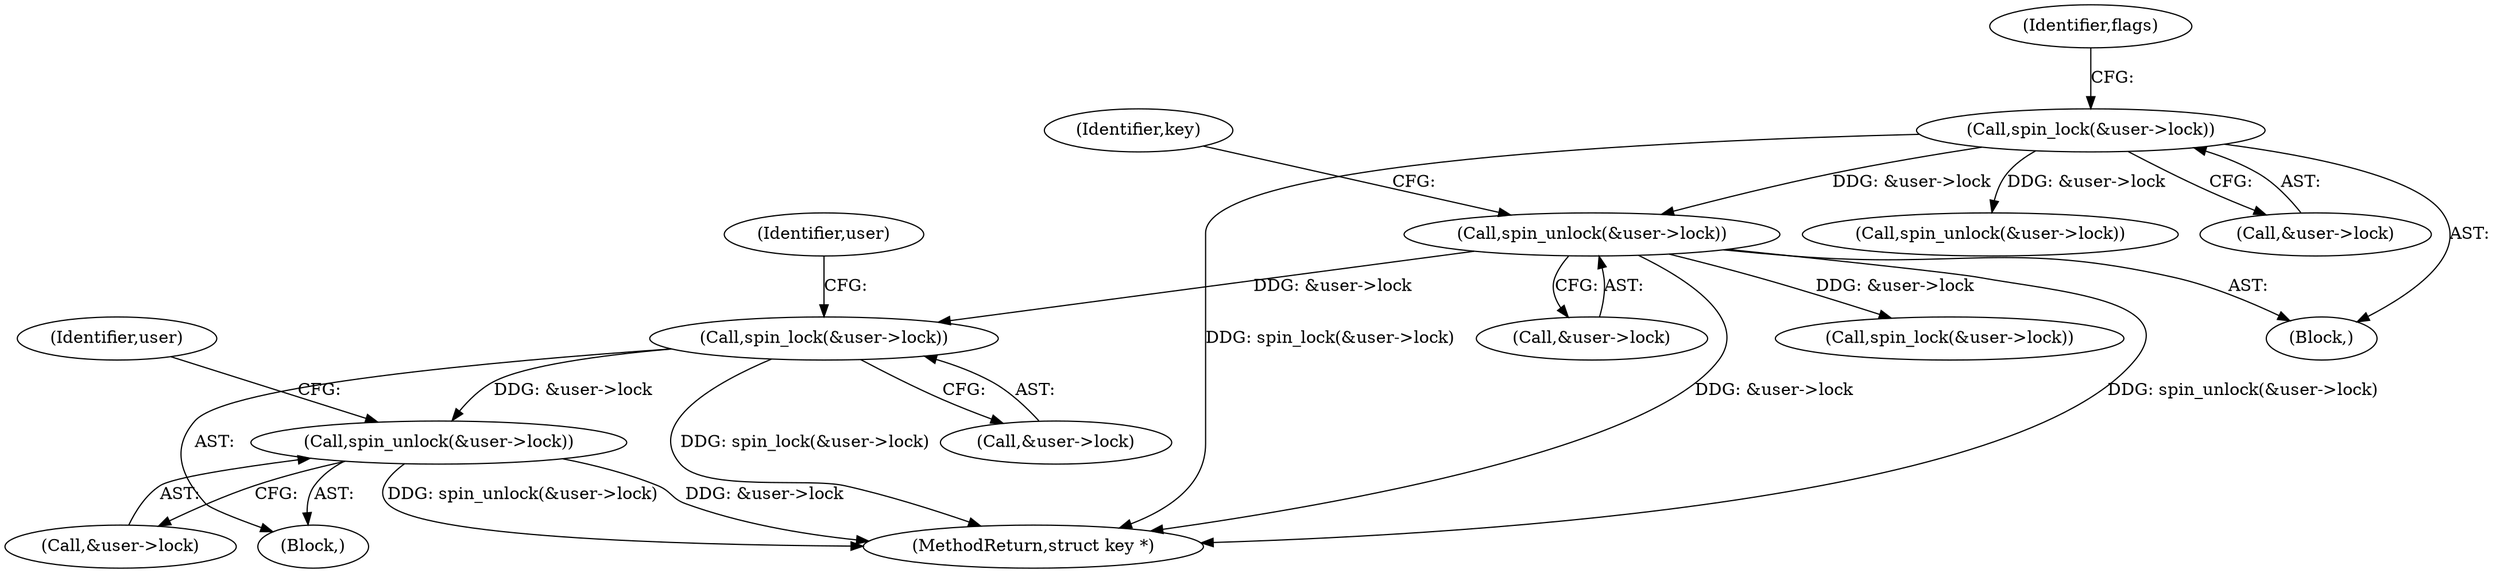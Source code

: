 digraph "0_linux_237bbd29f7a049d310d907f4b2716a7feef9abf3@pointer" {
"1000463" [label="(Call,spin_lock(&user->lock))"];
"1000247" [label="(Call,spin_unlock(&user->lock))"];
"1000200" [label="(Call,spin_lock(&user->lock))"];
"1000477" [label="(Call,spin_unlock(&user->lock))"];
"1000464" [label="(Call,&user->lock)"];
"1000200" [label="(Call,spin_lock(&user->lock))"];
"1000463" [label="(Call,spin_lock(&user->lock))"];
"1000470" [label="(Identifier,user)"];
"1000247" [label="(Call,spin_unlock(&user->lock))"];
"1000505" [label="(MethodReturn,struct key *)"];
"1000253" [label="(Identifier,key)"];
"1000477" [label="(Call,spin_unlock(&user->lock))"];
"1000426" [label="(Call,spin_lock(&user->lock))"];
"1000492" [label="(Call,spin_unlock(&user->lock))"];
"1000478" [label="(Call,&user->lock)"];
"1000483" [label="(Identifier,user)"];
"1000462" [label="(Block,)"];
"1000181" [label="(Block,)"];
"1000201" [label="(Call,&user->lock)"];
"1000208" [label="(Identifier,flags)"];
"1000248" [label="(Call,&user->lock)"];
"1000463" -> "1000462"  [label="AST: "];
"1000463" -> "1000464"  [label="CFG: "];
"1000464" -> "1000463"  [label="AST: "];
"1000470" -> "1000463"  [label="CFG: "];
"1000463" -> "1000505"  [label="DDG: spin_lock(&user->lock)"];
"1000247" -> "1000463"  [label="DDG: &user->lock"];
"1000463" -> "1000477"  [label="DDG: &user->lock"];
"1000247" -> "1000181"  [label="AST: "];
"1000247" -> "1000248"  [label="CFG: "];
"1000248" -> "1000247"  [label="AST: "];
"1000253" -> "1000247"  [label="CFG: "];
"1000247" -> "1000505"  [label="DDG: &user->lock"];
"1000247" -> "1000505"  [label="DDG: spin_unlock(&user->lock)"];
"1000200" -> "1000247"  [label="DDG: &user->lock"];
"1000247" -> "1000426"  [label="DDG: &user->lock"];
"1000200" -> "1000181"  [label="AST: "];
"1000200" -> "1000201"  [label="CFG: "];
"1000201" -> "1000200"  [label="AST: "];
"1000208" -> "1000200"  [label="CFG: "];
"1000200" -> "1000505"  [label="DDG: spin_lock(&user->lock)"];
"1000200" -> "1000492"  [label="DDG: &user->lock"];
"1000477" -> "1000462"  [label="AST: "];
"1000477" -> "1000478"  [label="CFG: "];
"1000478" -> "1000477"  [label="AST: "];
"1000483" -> "1000477"  [label="CFG: "];
"1000477" -> "1000505"  [label="DDG: spin_unlock(&user->lock)"];
"1000477" -> "1000505"  [label="DDG: &user->lock"];
}
